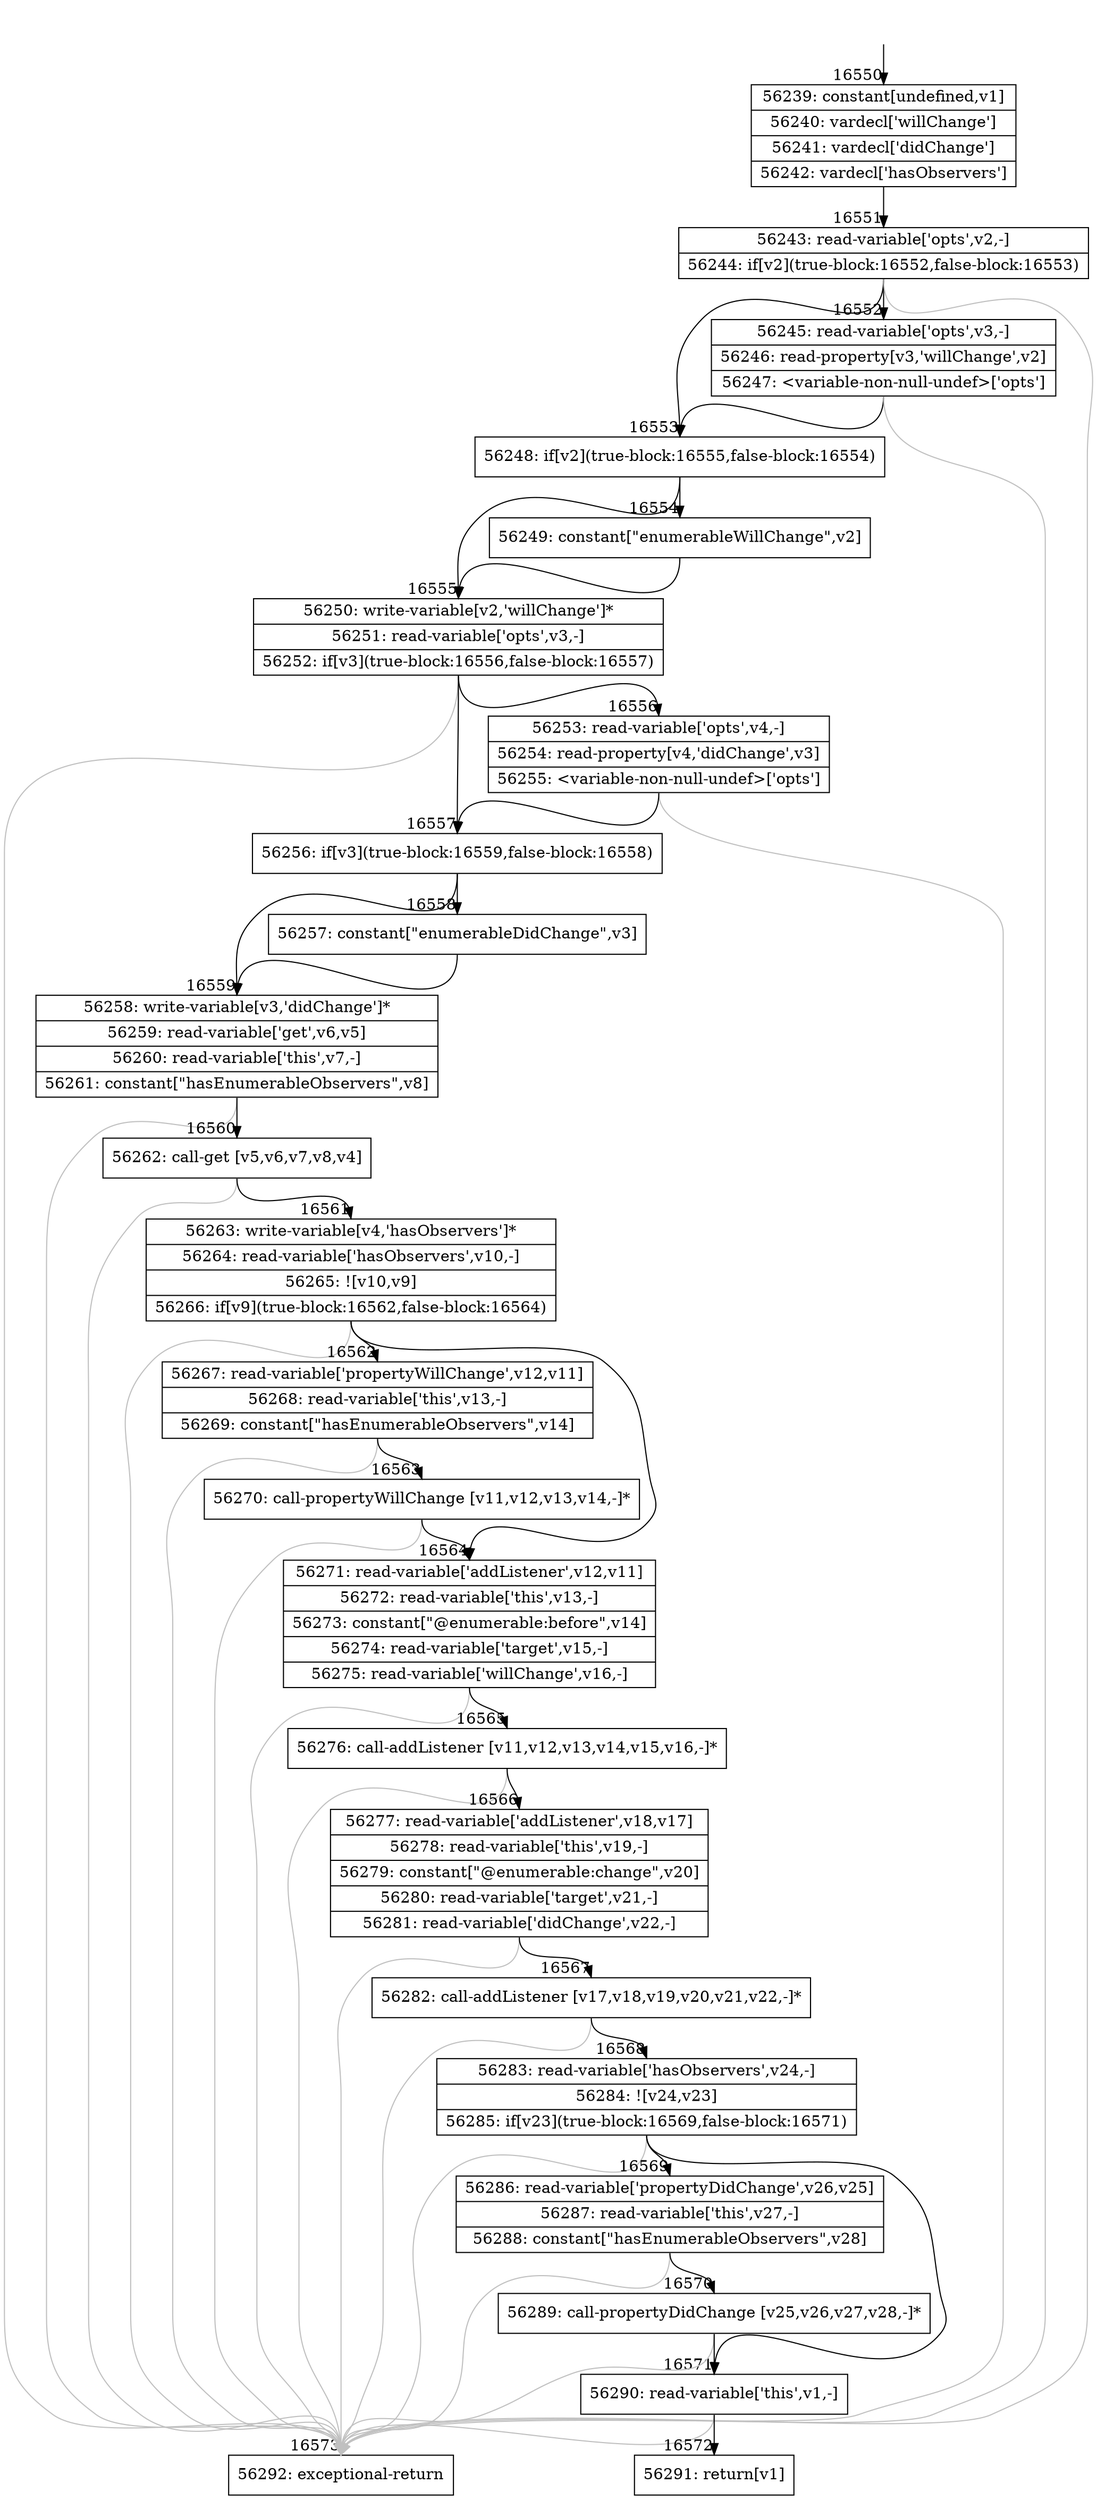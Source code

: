digraph {
rankdir="TD"
BB_entry1420[shape=none,label=""];
BB_entry1420 -> BB16550 [tailport=s, headport=n, headlabel="    16550"]
BB16550 [shape=record label="{56239: constant[undefined,v1]|56240: vardecl['willChange']|56241: vardecl['didChange']|56242: vardecl['hasObservers']}" ] 
BB16550 -> BB16551 [tailport=s, headport=n, headlabel="      16551"]
BB16551 [shape=record label="{56243: read-variable['opts',v2,-]|56244: if[v2](true-block:16552,false-block:16553)}" ] 
BB16551 -> BB16553 [tailport=s, headport=n, headlabel="      16553"]
BB16551 -> BB16552 [tailport=s, headport=n, headlabel="      16552"]
BB16551 -> BB16573 [tailport=s, headport=n, color=gray, headlabel="      16573"]
BB16552 [shape=record label="{56245: read-variable['opts',v3,-]|56246: read-property[v3,'willChange',v2]|56247: \<variable-non-null-undef\>['opts']}" ] 
BB16552 -> BB16553 [tailport=s, headport=n]
BB16552 -> BB16573 [tailport=s, headport=n, color=gray]
BB16553 [shape=record label="{56248: if[v2](true-block:16555,false-block:16554)}" ] 
BB16553 -> BB16555 [tailport=s, headport=n, headlabel="      16555"]
BB16553 -> BB16554 [tailport=s, headport=n, headlabel="      16554"]
BB16554 [shape=record label="{56249: constant[\"enumerableWillChange\",v2]}" ] 
BB16554 -> BB16555 [tailport=s, headport=n]
BB16555 [shape=record label="{56250: write-variable[v2,'willChange']*|56251: read-variable['opts',v3,-]|56252: if[v3](true-block:16556,false-block:16557)}" ] 
BB16555 -> BB16557 [tailport=s, headport=n, headlabel="      16557"]
BB16555 -> BB16556 [tailport=s, headport=n, headlabel="      16556"]
BB16555 -> BB16573 [tailport=s, headport=n, color=gray]
BB16556 [shape=record label="{56253: read-variable['opts',v4,-]|56254: read-property[v4,'didChange',v3]|56255: \<variable-non-null-undef\>['opts']}" ] 
BB16556 -> BB16557 [tailport=s, headport=n]
BB16556 -> BB16573 [tailport=s, headport=n, color=gray]
BB16557 [shape=record label="{56256: if[v3](true-block:16559,false-block:16558)}" ] 
BB16557 -> BB16559 [tailport=s, headport=n, headlabel="      16559"]
BB16557 -> BB16558 [tailport=s, headport=n, headlabel="      16558"]
BB16558 [shape=record label="{56257: constant[\"enumerableDidChange\",v3]}" ] 
BB16558 -> BB16559 [tailport=s, headport=n]
BB16559 [shape=record label="{56258: write-variable[v3,'didChange']*|56259: read-variable['get',v6,v5]|56260: read-variable['this',v7,-]|56261: constant[\"hasEnumerableObservers\",v8]}" ] 
BB16559 -> BB16560 [tailport=s, headport=n, headlabel="      16560"]
BB16559 -> BB16573 [tailport=s, headport=n, color=gray]
BB16560 [shape=record label="{56262: call-get [v5,v6,v7,v8,v4]}" ] 
BB16560 -> BB16561 [tailport=s, headport=n, headlabel="      16561"]
BB16560 -> BB16573 [tailport=s, headport=n, color=gray]
BB16561 [shape=record label="{56263: write-variable[v4,'hasObservers']*|56264: read-variable['hasObservers',v10,-]|56265: ![v10,v9]|56266: if[v9](true-block:16562,false-block:16564)}" ] 
BB16561 -> BB16562 [tailport=s, headport=n, headlabel="      16562"]
BB16561 -> BB16564 [tailport=s, headport=n, headlabel="      16564"]
BB16561 -> BB16573 [tailport=s, headport=n, color=gray]
BB16562 [shape=record label="{56267: read-variable['propertyWillChange',v12,v11]|56268: read-variable['this',v13,-]|56269: constant[\"hasEnumerableObservers\",v14]}" ] 
BB16562 -> BB16563 [tailport=s, headport=n, headlabel="      16563"]
BB16562 -> BB16573 [tailport=s, headport=n, color=gray]
BB16563 [shape=record label="{56270: call-propertyWillChange [v11,v12,v13,v14,-]*}" ] 
BB16563 -> BB16564 [tailport=s, headport=n]
BB16563 -> BB16573 [tailport=s, headport=n, color=gray]
BB16564 [shape=record label="{56271: read-variable['addListener',v12,v11]|56272: read-variable['this',v13,-]|56273: constant[\"@enumerable:before\",v14]|56274: read-variable['target',v15,-]|56275: read-variable['willChange',v16,-]}" ] 
BB16564 -> BB16565 [tailport=s, headport=n, headlabel="      16565"]
BB16564 -> BB16573 [tailport=s, headport=n, color=gray]
BB16565 [shape=record label="{56276: call-addListener [v11,v12,v13,v14,v15,v16,-]*}" ] 
BB16565 -> BB16566 [tailport=s, headport=n, headlabel="      16566"]
BB16565 -> BB16573 [tailport=s, headport=n, color=gray]
BB16566 [shape=record label="{56277: read-variable['addListener',v18,v17]|56278: read-variable['this',v19,-]|56279: constant[\"@enumerable:change\",v20]|56280: read-variable['target',v21,-]|56281: read-variable['didChange',v22,-]}" ] 
BB16566 -> BB16567 [tailport=s, headport=n, headlabel="      16567"]
BB16566 -> BB16573 [tailport=s, headport=n, color=gray]
BB16567 [shape=record label="{56282: call-addListener [v17,v18,v19,v20,v21,v22,-]*}" ] 
BB16567 -> BB16568 [tailport=s, headport=n, headlabel="      16568"]
BB16567 -> BB16573 [tailport=s, headport=n, color=gray]
BB16568 [shape=record label="{56283: read-variable['hasObservers',v24,-]|56284: ![v24,v23]|56285: if[v23](true-block:16569,false-block:16571)}" ] 
BB16568 -> BB16569 [tailport=s, headport=n, headlabel="      16569"]
BB16568 -> BB16571 [tailport=s, headport=n, headlabel="      16571"]
BB16568 -> BB16573 [tailport=s, headport=n, color=gray]
BB16569 [shape=record label="{56286: read-variable['propertyDidChange',v26,v25]|56287: read-variable['this',v27,-]|56288: constant[\"hasEnumerableObservers\",v28]}" ] 
BB16569 -> BB16570 [tailport=s, headport=n, headlabel="      16570"]
BB16569 -> BB16573 [tailport=s, headport=n, color=gray]
BB16570 [shape=record label="{56289: call-propertyDidChange [v25,v26,v27,v28,-]*}" ] 
BB16570 -> BB16571 [tailport=s, headport=n]
BB16570 -> BB16573 [tailport=s, headport=n, color=gray]
BB16571 [shape=record label="{56290: read-variable['this',v1,-]}" ] 
BB16571 -> BB16572 [tailport=s, headport=n, headlabel="      16572"]
BB16571 -> BB16573 [tailport=s, headport=n, color=gray]
BB16572 [shape=record label="{56291: return[v1]}" ] 
BB16573 [shape=record label="{56292: exceptional-return}" ] 
//#$~ 31053
}
